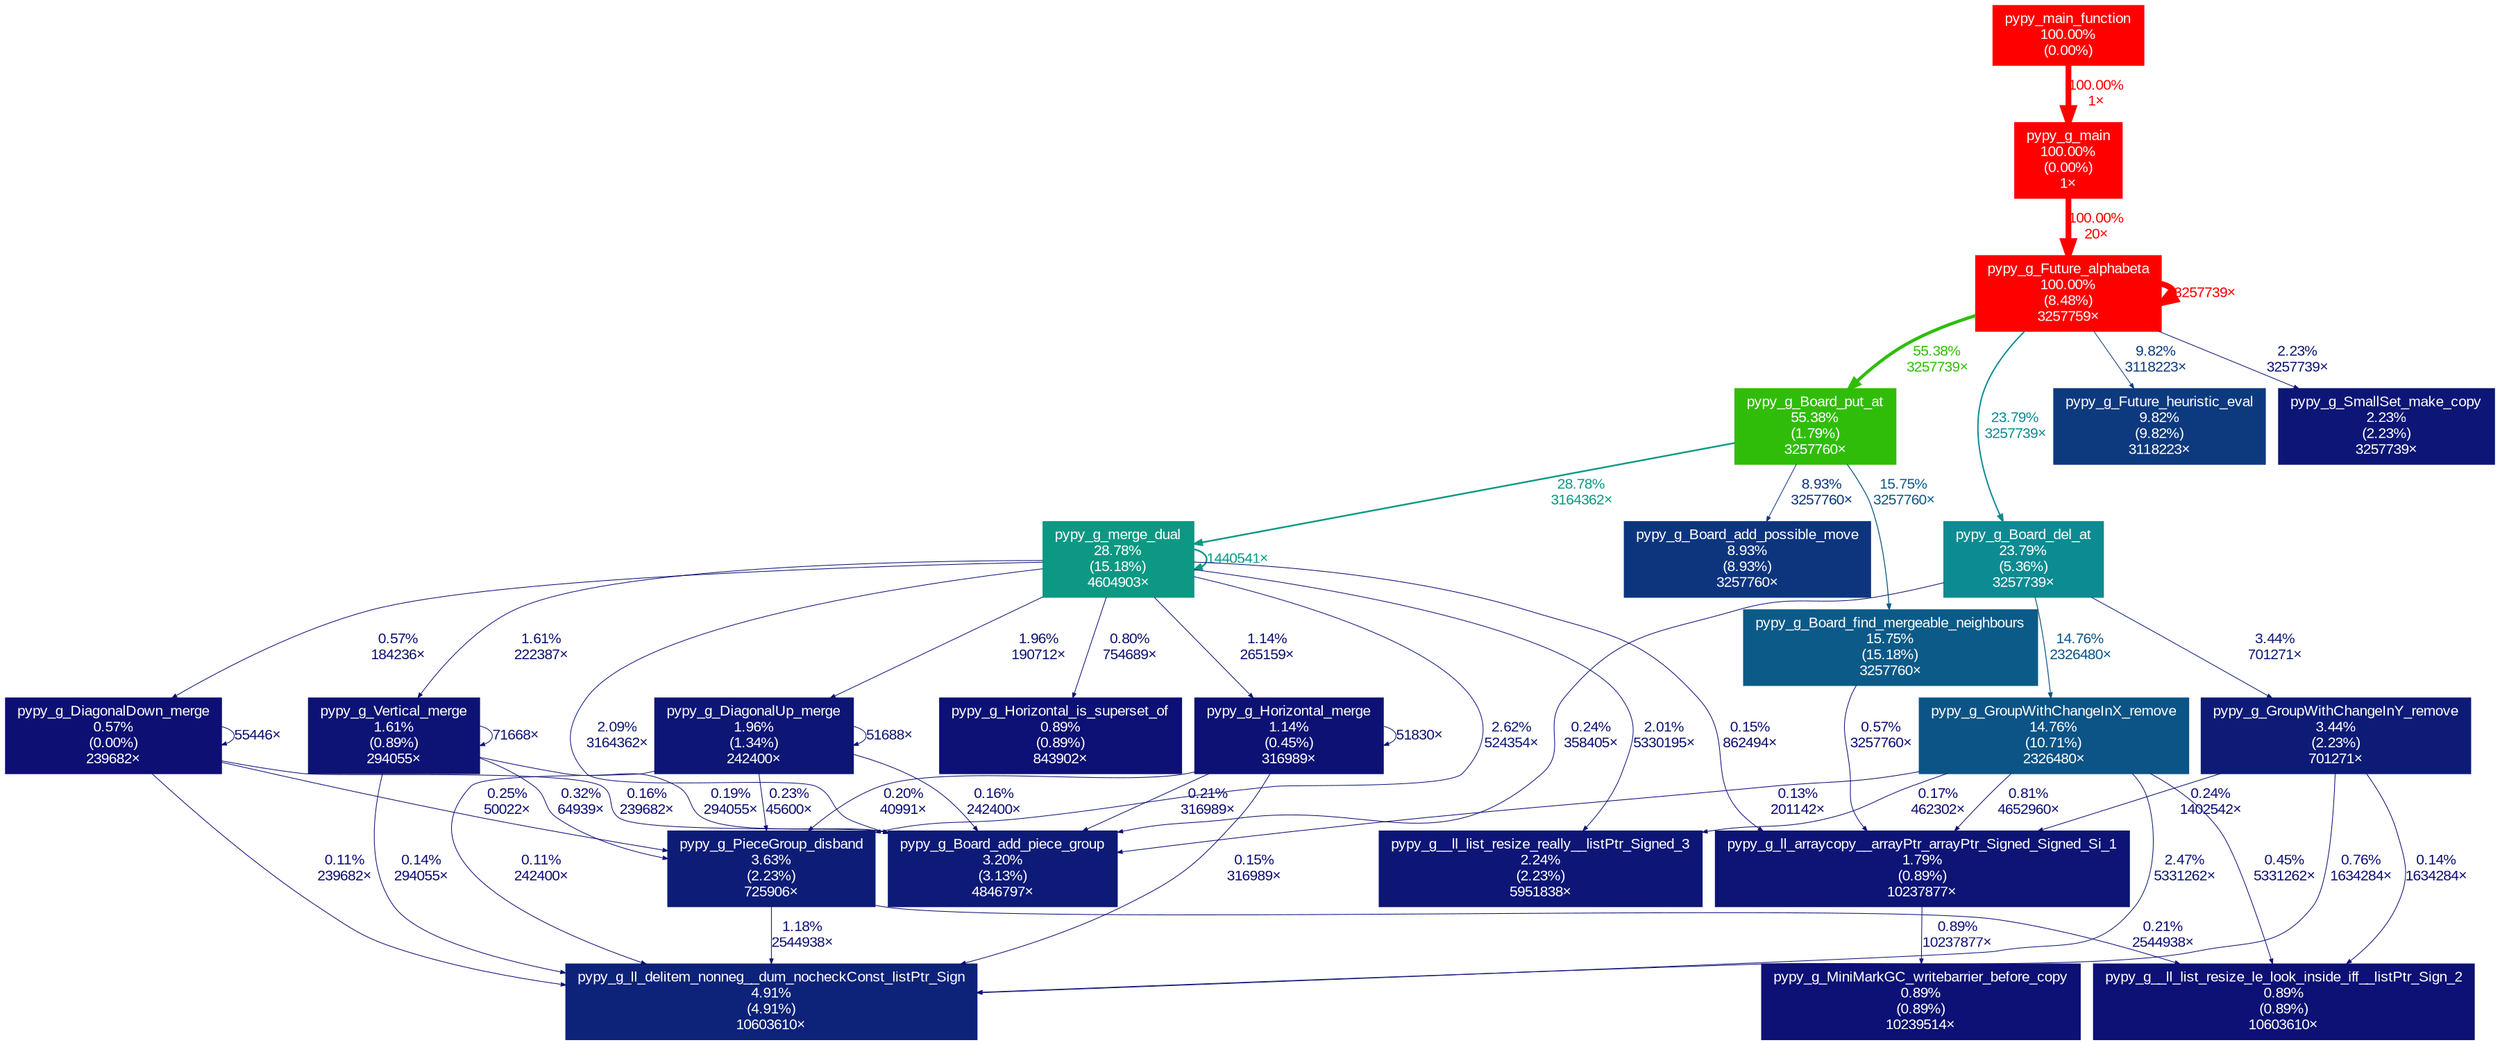 digraph {
	graph [ranksep=0.25, fontname=Arial, nodesep=0.125];
	node [fontname=Arial, style=filled, height=0, width=0, shape=box, fontcolor=white];
	edge [fontname=Arial];
	1 [color="#ff0000", fontcolor="#ffffff", fontsize="10.00", label="pypy_main_function\n100.00%\n(0.00%)"];
	1 -> 2 [color="#ff0000", label="100.00%\n1×", arrowsize="1.00", fontsize="10.00", fontcolor="#ff0000", labeldistance="4.00", penwidth="4.00"];
	2 [color="#ff0000", fontcolor="#ffffff", fontsize="10.00", label="pypy_g_main\n100.00%\n(0.00%)\n1×"];
	2 -> 3 [color="#ff0000", label="100.00%\n20×", arrowsize="1.00", fontsize="10.00", fontcolor="#ff0000", labeldistance="4.00", penwidth="4.00"];
	3 [color="#ff0000", fontcolor="#ffffff", fontsize="10.00", label="pypy_g_Future_alphabeta\n100.00%\n(8.48%)\n3257759×"];
	3 -> 3 [color="#ff0000", label="3257739×", arrowsize="1.00", fontsize="10.00", fontcolor="#ff0000", labeldistance="4.00", penwidth="4.00"];
	3 -> 4 [color="#30bd09", label="55.38%\n3257739×", arrowsize="0.74", fontsize="10.00", fontcolor="#30bd09", labeldistance="2.22", penwidth="2.22"];
	3 -> 6 [color="#0c8b92", label="23.79%\n3257739×", arrowsize="0.49", fontsize="10.00", fontcolor="#0c8b92", labeldistance="0.95", penwidth="0.95"];
	3 -> 9 [color="#0d3a7f", label="9.82%\n3118223×", arrowsize="0.35", fontsize="10.00", fontcolor="#0d3a7f", labeldistance="0.50", penwidth="0.50"];
	3 -> 16 [color="#0d1676", label="2.23%\n3257739×", arrowsize="0.35", fontsize="10.00", fontcolor="#0d1676", labeldistance="0.50", penwidth="0.50"];
	4 [color="#30bd09", fontcolor="#ffffff", fontsize="10.00", label="pypy_g_Board_put_at\n55.38%\n(1.79%)\n3257760×"];
	4 -> 5 [color="#0c9883", label="28.78%\n3164362×", arrowsize="0.54", fontsize="10.00", fontcolor="#0c9883", labeldistance="1.15", penwidth="1.15"];
	4 -> 7 [color="#0c5a87", label="15.75%\n3257760×", arrowsize="0.40", fontsize="10.00", fontcolor="#0c5a87", labeldistance="0.63", penwidth="0.63"];
	4 -> 10 [color="#0d357e", label="8.93%\n3257760×", arrowsize="0.35", fontsize="10.00", fontcolor="#0d357e", labeldistance="0.50", penwidth="0.50"];
	5 [color="#0c9883", fontcolor="#ffffff", fontsize="10.00", label="pypy_g_merge_dual\n28.78%\n(15.18%)\n4604903×"];
	5 -> 12 [color="#0d1876", label="2.62%\n524354×", arrowsize="0.35", fontsize="10.00", fontcolor="#0d1876", labeldistance="0.50", penwidth="0.50"];
	5 -> 14 [color="#0d1575", label="2.09%\n3164362×", arrowsize="0.35", fontsize="10.00", fontcolor="#0d1575", labeldistance="0.50", penwidth="0.50"];
	5 -> 15 [color="#0d1575", label="2.01%\n5330195×", arrowsize="0.35", fontsize="10.00", fontcolor="#0d1575", labeldistance="0.50", penwidth="0.50"];
	5 -> 17 [color="#0d1575", label="1.96%\n190712×", arrowsize="0.35", fontsize="10.00", fontcolor="#0d1575", labeldistance="0.50", penwidth="0.50"];
	5 -> 18 [color="#0d0d73", label="0.15%\n862494×", arrowsize="0.35", fontsize="10.00", fontcolor="#0d0d73", labeldistance="0.50", penwidth="0.50"];
	5 -> 19 [color="#0d1375", label="1.61%\n222387×", arrowsize="0.35", fontsize="10.00", fontcolor="#0d1375", labeldistance="0.50", penwidth="0.50"];
	5 -> 20 [color="#0d1174", label="1.14%\n265159×", arrowsize="0.35", fontsize="10.00", fontcolor="#0d1174", labeldistance="0.50", penwidth="0.50"];
	5 -> 23 [color="#0d1074", label="0.80%\n754689×", arrowsize="0.35", fontsize="10.00", fontcolor="#0d1074", labeldistance="0.50", penwidth="0.50"];
	5 -> 24 [color="#0d0f73", label="0.57%\n184236×", arrowsize="0.35", fontsize="10.00", fontcolor="#0d0f73", labeldistance="0.50", penwidth="0.50"];
	5 -> 5 [color="#0c9883", label="1440541×", arrowsize="0.54", fontsize="10.00", fontcolor="#0c9883", labeldistance="1.15", penwidth="1.15"];
	6 [color="#0c8b92", fontcolor="#ffffff", fontsize="10.00", label="pypy_g_Board_del_at\n23.79%\n(5.36%)\n3257739×"];
	6 -> 8 [color="#0c5486", label="14.76%\n2326480×", arrowsize="0.38", fontsize="10.00", fontcolor="#0c5486", labeldistance="0.59", penwidth="0.59"];
	6 -> 13 [color="#0d1b77", label="3.44%\n701271×", arrowsize="0.35", fontsize="10.00", fontcolor="#0d1b77", labeldistance="0.50", penwidth="0.50"];
	6 -> 14 [color="#0d0e73", label="0.24%\n358405×", arrowsize="0.35", fontsize="10.00", fontcolor="#0d0e73", labeldistance="0.50", penwidth="0.50"];
	7 [color="#0c5a87", fontcolor="#ffffff", fontsize="10.00", label="pypy_g_Board_find_mergeable_neighbours\n15.75%\n(15.18%)\n3257760×"];
	7 -> 18 [color="#0d0f73", label="0.57%\n3257760×", arrowsize="0.35", fontsize="10.00", fontcolor="#0d0f73", labeldistance="0.50", penwidth="0.50"];
	8 [color="#0c5486", fontcolor="#ffffff", fontsize="10.00", label="pypy_g_GroupWithChangeInX_remove\n14.76%\n(10.71%)\n2326480×"];
	8 -> 11 [color="#0d1776", label="2.47%\n5331262×", arrowsize="0.35", fontsize="10.00", fontcolor="#0d1776", labeldistance="0.50", penwidth="0.50"];
	8 -> 14 [color="#0d0d73", label="0.13%\n201142×", arrowsize="0.35", fontsize="10.00", fontcolor="#0d0d73", labeldistance="0.50", penwidth="0.50"];
	8 -> 15 [color="#0d0d73", label="0.17%\n462302×", arrowsize="0.35", fontsize="10.00", fontcolor="#0d0d73", labeldistance="0.50", penwidth="0.50"];
	8 -> 18 [color="#0d1074", label="0.81%\n4652960×", arrowsize="0.35", fontsize="10.00", fontcolor="#0d1074", labeldistance="0.50", penwidth="0.50"];
	8 -> 21 [color="#0d0f73", label="0.45%\n5331262×", arrowsize="0.35", fontsize="10.00", fontcolor="#0d0f73", labeldistance="0.50", penwidth="0.50"];
	9 [color="#0d3a7f", fontcolor="#ffffff", fontsize="10.00", label="pypy_g_Future_heuristic_eval\n9.82%\n(9.82%)\n3118223×"];
	10 [color="#0d357e", fontcolor="#ffffff", fontsize="10.00", label="pypy_g_Board_add_possible_move\n8.93%\n(8.93%)\n3257760×"];
	11 [color="#0d2279", fontcolor="#ffffff", fontsize="10.00", label="pypy_g_ll_delitem_nonneg__dum_nocheckConst_listPtr_Sign\n4.91%\n(4.91%)\n10603610×"];
	12 [color="#0d1c77", fontcolor="#ffffff", fontsize="10.00", label="pypy_g_PieceGroup_disband\n3.63%\n(2.23%)\n725906×"];
	12 -> 11 [color="#0d1274", label="1.18%\n2544938×", arrowsize="0.35", fontsize="10.00", fontcolor="#0d1274", labeldistance="0.50", penwidth="0.50"];
	12 -> 21 [color="#0d0e73", label="0.21%\n2544938×", arrowsize="0.35", fontsize="10.00", fontcolor="#0d0e73", labeldistance="0.50", penwidth="0.50"];
	13 [color="#0d1b77", fontcolor="#ffffff", fontsize="10.00", label="pypy_g_GroupWithChangeInY_remove\n3.44%\n(2.23%)\n701271×"];
	13 -> 11 [color="#0d1074", label="0.76%\n1634284×", arrowsize="0.35", fontsize="10.00", fontcolor="#0d1074", labeldistance="0.50", penwidth="0.50"];
	13 -> 18 [color="#0d0e73", label="0.24%\n1402542×", arrowsize="0.35", fontsize="10.00", fontcolor="#0d0e73", labeldistance="0.50", penwidth="0.50"];
	13 -> 21 [color="#0d0d73", label="0.14%\n1634284×", arrowsize="0.35", fontsize="10.00", fontcolor="#0d0d73", labeldistance="0.50", penwidth="0.50"];
	14 [color="#0d1a77", fontcolor="#ffffff", fontsize="10.00", label="pypy_g_Board_add_piece_group\n3.20%\n(3.13%)\n4846797×"];
	15 [color="#0d1676", fontcolor="#ffffff", fontsize="10.00", label="pypy_g__ll_list_resize_really__listPtr_Signed_3\n2.24%\n(2.23%)\n5951838×"];
	16 [color="#0d1676", fontcolor="#ffffff", fontsize="10.00", label="pypy_g_SmallSet_make_copy\n2.23%\n(2.23%)\n3257739×"];
	17 [color="#0d1575", fontcolor="#ffffff", fontsize="10.00", label="pypy_g_DiagonalUp_merge\n1.96%\n(1.34%)\n242400×"];
	17 -> 11 [color="#0d0d73", label="0.11%\n242400×", arrowsize="0.35", fontsize="10.00", fontcolor="#0d0d73", labeldistance="0.50", penwidth="0.50"];
	17 -> 12 [color="#0d0e73", label="0.23%\n45600×", arrowsize="0.35", fontsize="10.00", fontcolor="#0d0e73", labeldistance="0.50", penwidth="0.50"];
	17 -> 14 [color="#0d0d73", label="0.16%\n242400×", arrowsize="0.35", fontsize="10.00", fontcolor="#0d0d73", labeldistance="0.50", penwidth="0.50"];
	17 -> 17 [color="#0d1575", label="51688×", arrowsize="0.35", fontsize="10.00", fontcolor="#0d1575", labeldistance="0.50", penwidth="0.50"];
	18 [color="#0d1475", fontcolor="#ffffff", fontsize="10.00", label="pypy_g_ll_arraycopy__arrayPtr_arrayPtr_Signed_Signed_Si_1\n1.79%\n(0.89%)\n10237877×"];
	18 -> 22 [color="#0d1074", label="0.89%\n10237877×", arrowsize="0.35", fontsize="10.00", fontcolor="#0d1074", labeldistance="0.50", penwidth="0.50"];
	19 [color="#0d1375", fontcolor="#ffffff", fontsize="10.00", label="pypy_g_Vertical_merge\n1.61%\n(0.89%)\n294055×"];
	19 -> 11 [color="#0d0d73", label="0.14%\n294055×", arrowsize="0.35", fontsize="10.00", fontcolor="#0d0d73", labeldistance="0.50", penwidth="0.50"];
	19 -> 12 [color="#0d0e73", label="0.32%\n64939×", arrowsize="0.35", fontsize="10.00", fontcolor="#0d0e73", labeldistance="0.50", penwidth="0.50"];
	19 -> 14 [color="#0d0e73", label="0.19%\n294055×", arrowsize="0.35", fontsize="10.00", fontcolor="#0d0e73", labeldistance="0.50", penwidth="0.50"];
	19 -> 19 [color="#0d1375", label="71668×", arrowsize="0.35", fontsize="10.00", fontcolor="#0d1375", labeldistance="0.50", penwidth="0.50"];
	20 [color="#0d1174", fontcolor="#ffffff", fontsize="10.00", label="pypy_g_Horizontal_merge\n1.14%\n(0.45%)\n316989×"];
	20 -> 11 [color="#0d0d73", label="0.15%\n316989×", arrowsize="0.35", fontsize="10.00", fontcolor="#0d0d73", labeldistance="0.50", penwidth="0.50"];
	20 -> 12 [color="#0d0e73", label="0.20%\n40991×", arrowsize="0.35", fontsize="10.00", fontcolor="#0d0e73", labeldistance="0.50", penwidth="0.50"];
	20 -> 14 [color="#0d0e73", label="0.21%\n316989×", arrowsize="0.35", fontsize="10.00", fontcolor="#0d0e73", labeldistance="0.50", penwidth="0.50"];
	20 -> 20 [color="#0d1174", label="51830×", arrowsize="0.35", fontsize="10.00", fontcolor="#0d1174", labeldistance="0.50", penwidth="0.50"];
	21 [color="#0d1074", fontcolor="#ffffff", fontsize="10.00", label="pypy_g__ll_list_resize_le_look_inside_iff__listPtr_Sign_2\n0.89%\n(0.89%)\n10603610×"];
	22 [color="#0d1074", fontcolor="#ffffff", fontsize="10.00", label="pypy_g_MiniMarkGC_writebarrier_before_copy\n0.89%\n(0.89%)\n10239514×"];
	23 [color="#0d1074", fontcolor="#ffffff", fontsize="10.00", label="pypy_g_Horizontal_is_superset_of\n0.89%\n(0.89%)\n843902×"];
	24 [color="#0d0f73", fontcolor="#ffffff", fontsize="10.00", label="pypy_g_DiagonalDown_merge\n0.57%\n(0.00%)\n239682×"];
	24 -> 11 [color="#0d0d73", label="0.11%\n239682×", arrowsize="0.35", fontsize="10.00", fontcolor="#0d0d73", labeldistance="0.50", penwidth="0.50"];
	24 -> 12 [color="#0d0e73", label="0.25%\n50022×", arrowsize="0.35", fontsize="10.00", fontcolor="#0d0e73", labeldistance="0.50", penwidth="0.50"];
	24 -> 14 [color="#0d0d73", label="0.16%\n239682×", arrowsize="0.35", fontsize="10.00", fontcolor="#0d0d73", labeldistance="0.50", penwidth="0.50"];
	24 -> 24 [color="#0d0f73", label="55446×", arrowsize="0.35", fontsize="10.00", fontcolor="#0d0f73", labeldistance="0.50", penwidth="0.50"];
}
